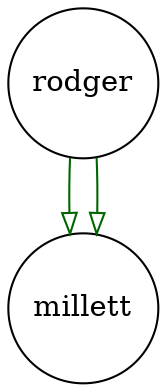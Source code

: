 digraph partagr_rodger_millett { 
 K=0.6 
 "rodger" -> { "millett" } [color="darkgreen", arrowhead="onormal", penwidth=1, href="#254"]; 
 "rodger" -> { "millett" } [color="darkgreen", arrowhead="onormal", penwidth=1, href="#265"]; 
 "rodger" [shape="circle", fixedsize="true", height=1, width=1, style="filled", fillcolor="white", href="#rodger"]; 
 "millett" [shape="circle", fixedsize="true", height=1, width=1, style="filled", fillcolor="white", href="#millett"]; 

}